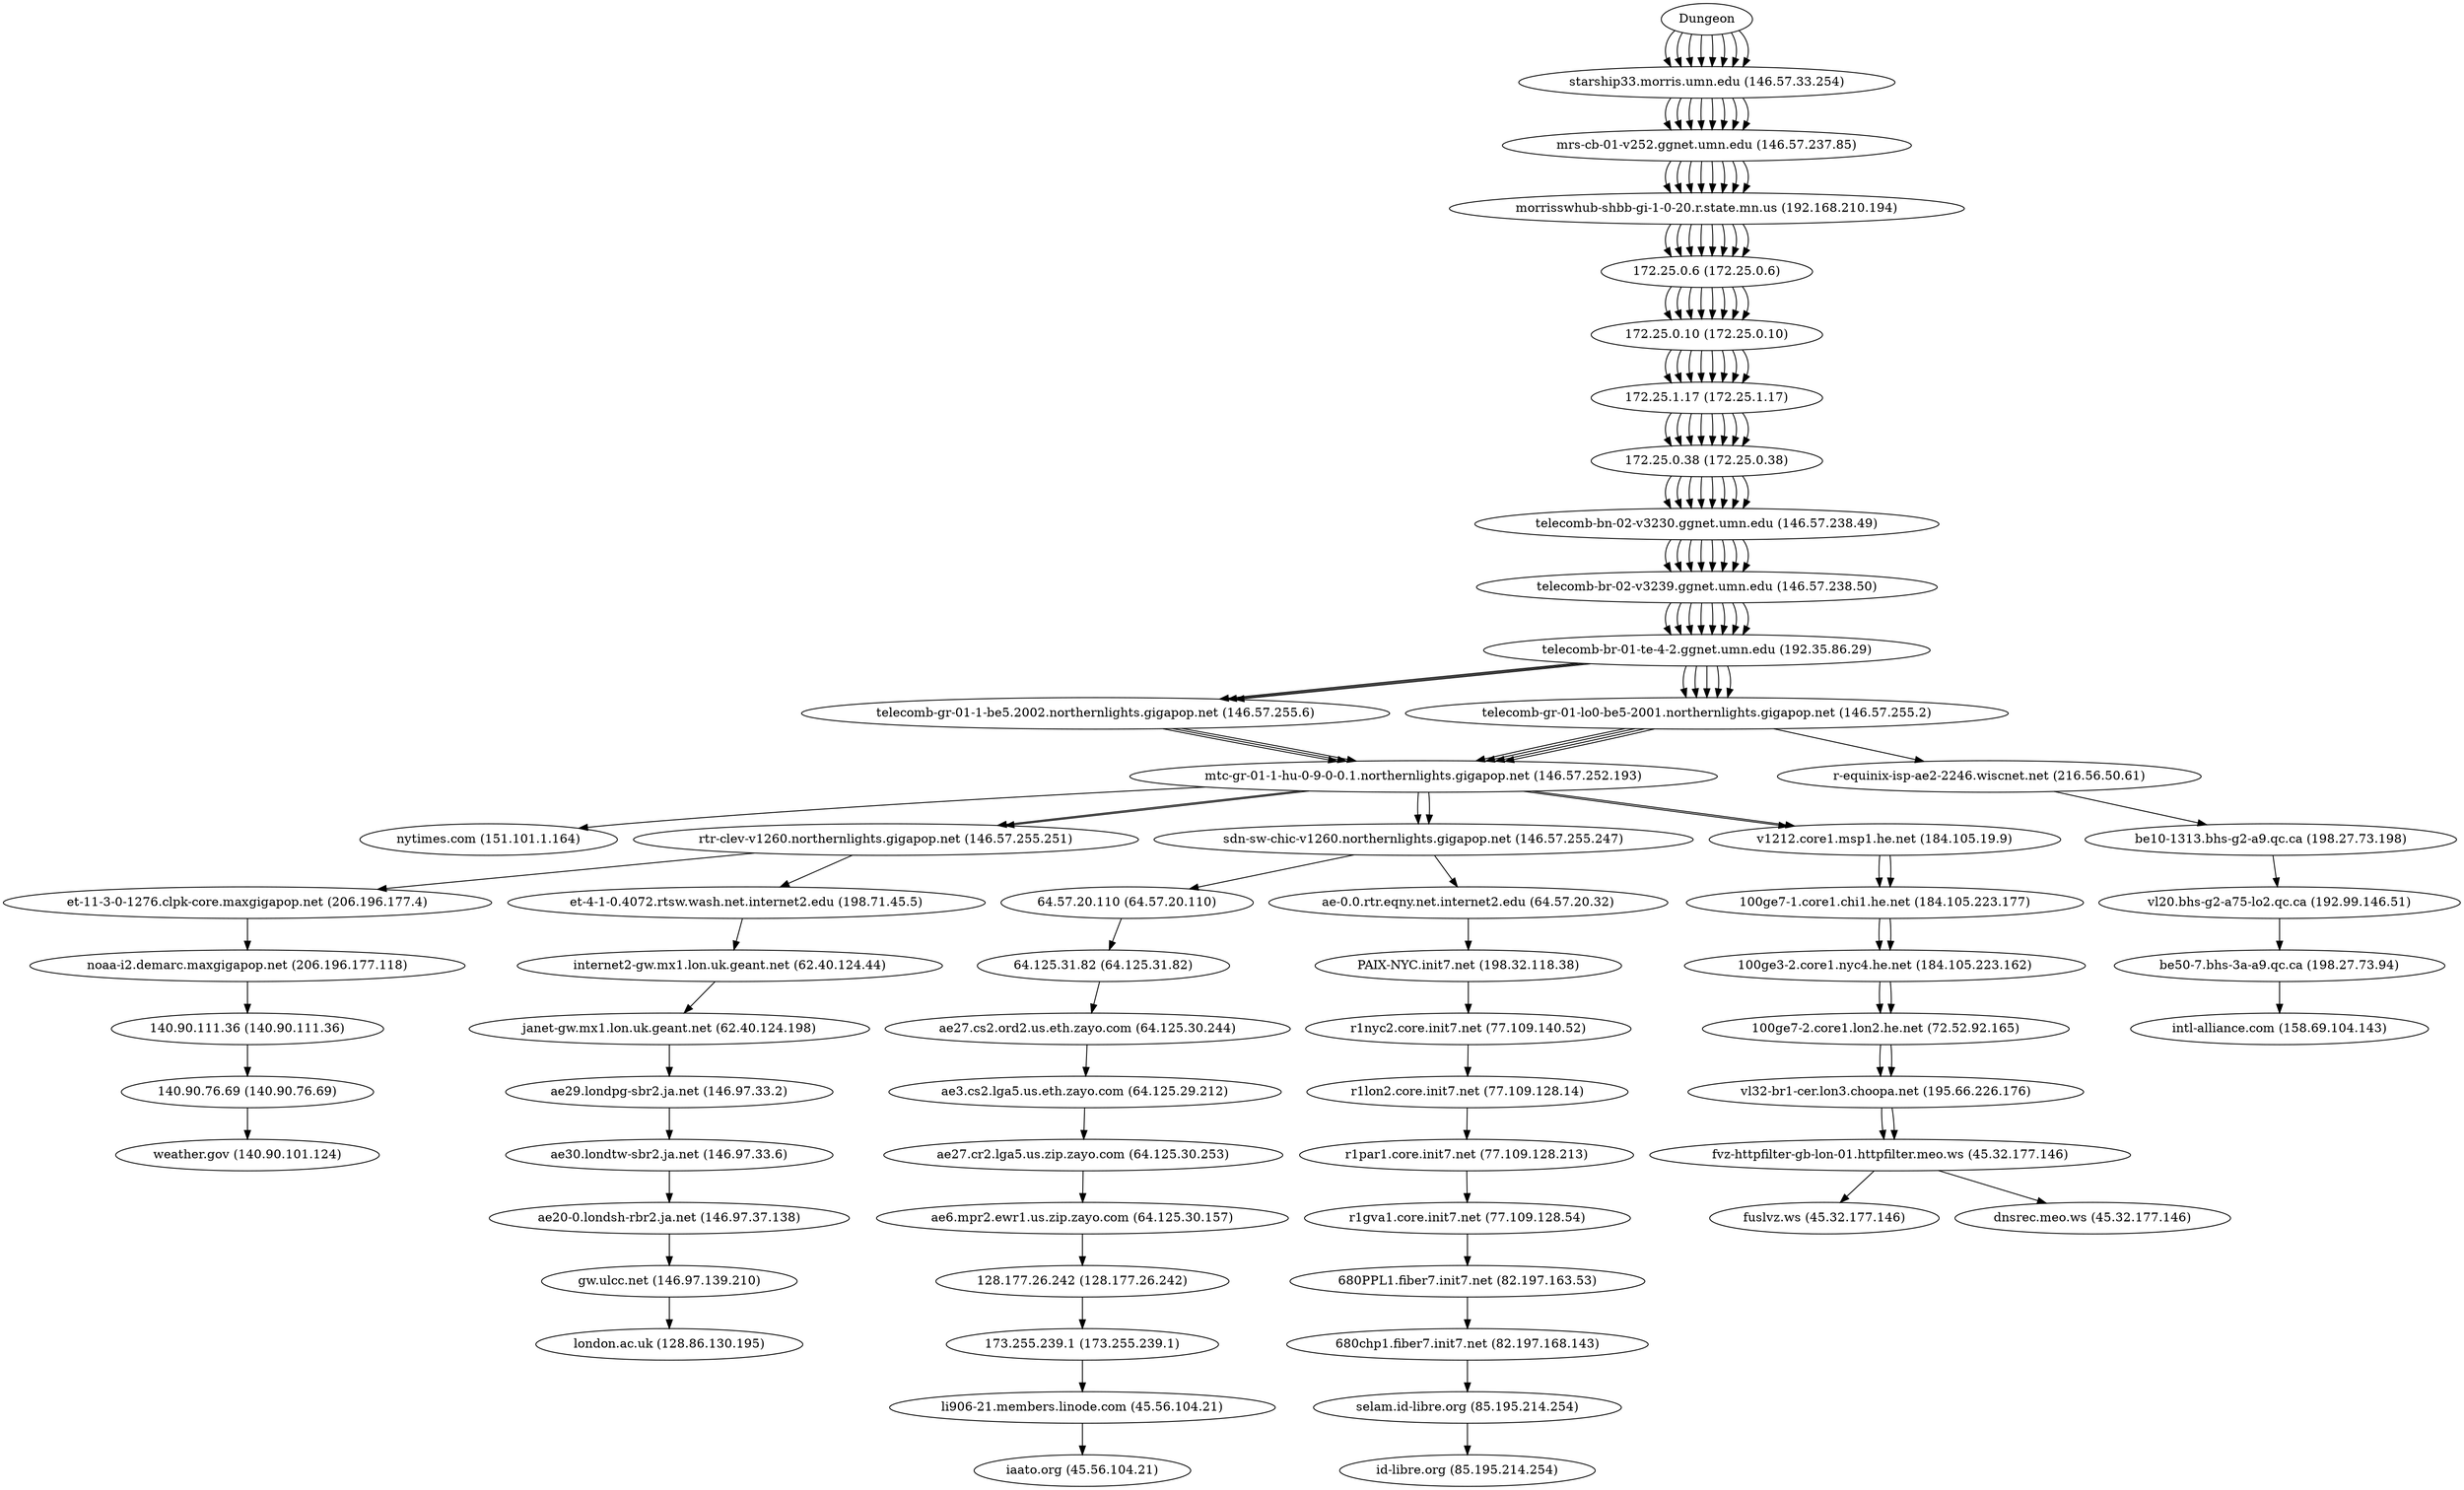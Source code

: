 digraph network {

// traceroute to nytimes.com (151.101.1.164), 60 hops max, 60 byte packets
"Dungeon" -> "starship33.morris.umn.edu (146.57.33.254)";
"starship33.morris.umn.edu (146.57.33.254)" -> "mrs-cb-01-v252.ggnet.umn.edu (146.57.237.85)";
"mrs-cb-01-v252.ggnet.umn.edu (146.57.237.85)" -> "morrisswhub-shbb-gi-1-0-20.r.state.mn.us (192.168.210.194)";
"morrisswhub-shbb-gi-1-0-20.r.state.mn.us (192.168.210.194)" -> "172.25.0.6 (172.25.0.6)";
"172.25.0.6 (172.25.0.6)" -> "172.25.0.10 (172.25.0.10)";
"172.25.0.10 (172.25.0.10)" -> "172.25.1.17 (172.25.1.17)";
"172.25.1.17 (172.25.1.17)" -> "172.25.0.38 (172.25.0.38)";
"172.25.0.38 (172.25.0.38)" -> "telecomb-bn-02-v3230.ggnet.umn.edu (146.57.238.49)";
"telecomb-bn-02-v3230.ggnet.umn.edu (146.57.238.49)" -> "telecomb-br-02-v3239.ggnet.umn.edu (146.57.238.50)";
"telecomb-br-02-v3239.ggnet.umn.edu (146.57.238.50)" -> "telecomb-br-01-te-4-2.ggnet.umn.edu (192.35.86.29)";
"telecomb-br-01-te-4-2.ggnet.umn.edu (192.35.86.29)" -> "telecomb-gr-01-1-be5.2002.northernlights.gigapop.net (146.57.255.6)";
"telecomb-gr-01-1-be5.2002.northernlights.gigapop.net (146.57.255.6)" -> "mtc-gr-01-1-hu-0-9-0-0.1.northernlights.gigapop.net (146.57.252.193)";
"mtc-gr-01-1-hu-0-9-0-0.1.northernlights.gigapop.net (146.57.252.193)" -> "nytimes.com (151.101.1.164)";

// traceroute to weather.gov (140.90.101.124), 60 hops max, 60 byte packets
"Dungeon" -> "starship33.morris.umn.edu (146.57.33.254)";
"starship33.morris.umn.edu (146.57.33.254)" -> "mrs-cb-01-v252.ggnet.umn.edu (146.57.237.85)";
"mrs-cb-01-v252.ggnet.umn.edu (146.57.237.85)" -> "morrisswhub-shbb-gi-1-0-20.r.state.mn.us (192.168.210.194)";
"morrisswhub-shbb-gi-1-0-20.r.state.mn.us (192.168.210.194)" -> "172.25.0.6 (172.25.0.6)";
"172.25.0.6 (172.25.0.6)" -> "172.25.0.10 (172.25.0.10)";
"172.25.0.10 (172.25.0.10)" -> "172.25.1.17 (172.25.1.17)";
"172.25.1.17 (172.25.1.17)" -> "172.25.0.38 (172.25.0.38)";
"172.25.0.38 (172.25.0.38)" -> "telecomb-bn-02-v3230.ggnet.umn.edu (146.57.238.49)";
"telecomb-bn-02-v3230.ggnet.umn.edu (146.57.238.49)" -> "telecomb-br-02-v3239.ggnet.umn.edu (146.57.238.50)";
"telecomb-br-02-v3239.ggnet.umn.edu (146.57.238.50)" -> "telecomb-br-01-te-4-2.ggnet.umn.edu (192.35.86.29)";
"telecomb-br-01-te-4-2.ggnet.umn.edu (192.35.86.29)" -> "telecomb-gr-01-1-be5.2002.northernlights.gigapop.net (146.57.255.6)";
"telecomb-gr-01-1-be5.2002.northernlights.gigapop.net (146.57.255.6)" -> "mtc-gr-01-1-hu-0-9-0-0.1.northernlights.gigapop.net (146.57.252.193)";
"mtc-gr-01-1-hu-0-9-0-0.1.northernlights.gigapop.net (146.57.252.193)" -> "rtr-clev-v1260.northernlights.gigapop.net (146.57.255.251)";
"rtr-clev-v1260.northernlights.gigapop.net (146.57.255.251)" -> "et-11-3-0-1276.clpk-core.maxgigapop.net (206.196.177.4)";
"et-11-3-0-1276.clpk-core.maxgigapop.net (206.196.177.4)" -> "noaa-i2.demarc.maxgigapop.net (206.196.177.118)";
"noaa-i2.demarc.maxgigapop.net (206.196.177.118)" -> "140.90.111.36 (140.90.111.36)";
"140.90.111.36 (140.90.111.36)" -> "140.90.76.69 (140.90.76.69)";
"140.90.76.69 (140.90.76.69)" -> "weather.gov (140.90.101.124)";

// traceroute to london.ac.uk (128.86.130.195), 60 hops max, 60 byte packets
"Dungeon" -> "starship33.morris.umn.edu (146.57.33.254)";
"starship33.morris.umn.edu (146.57.33.254)" -> "mrs-cb-01-v252.ggnet.umn.edu (146.57.237.85)";
"mrs-cb-01-v252.ggnet.umn.edu (146.57.237.85)" -> "morrisswhub-shbb-gi-1-0-20.r.state.mn.us (192.168.210.194)";
"morrisswhub-shbb-gi-1-0-20.r.state.mn.us (192.168.210.194)" -> "172.25.0.6 (172.25.0.6)";
"172.25.0.6 (172.25.0.6)" -> "172.25.0.10 (172.25.0.10)";
"172.25.0.10 (172.25.0.10)" -> "172.25.1.17 (172.25.1.17)";
"172.25.1.17 (172.25.1.17)" -> "172.25.0.38 (172.25.0.38)";
"172.25.0.38 (172.25.0.38)" -> "telecomb-bn-02-v3230.ggnet.umn.edu (146.57.238.49)";
"telecomb-bn-02-v3230.ggnet.umn.edu (146.57.238.49)" -> "telecomb-br-02-v3239.ggnet.umn.edu (146.57.238.50)";
"telecomb-br-02-v3239.ggnet.umn.edu (146.57.238.50)" -> "telecomb-br-01-te-4-2.ggnet.umn.edu (192.35.86.29)";
"telecomb-br-01-te-4-2.ggnet.umn.edu (192.35.86.29)" -> "telecomb-gr-01-1-be5.2002.northernlights.gigapop.net (146.57.255.6)";
"telecomb-gr-01-1-be5.2002.northernlights.gigapop.net (146.57.255.6)" -> "mtc-gr-01-1-hu-0-9-0-0.1.northernlights.gigapop.net (146.57.252.193)";
"mtc-gr-01-1-hu-0-9-0-0.1.northernlights.gigapop.net (146.57.252.193)" -> "rtr-clev-v1260.northernlights.gigapop.net (146.57.255.251)";
"rtr-clev-v1260.northernlights.gigapop.net (146.57.255.251)" -> "et-4-1-0.4072.rtsw.wash.net.internet2.edu (198.71.45.5)";
"et-4-1-0.4072.rtsw.wash.net.internet2.edu (198.71.45.5)" -> "internet2-gw.mx1.lon.uk.geant.net (62.40.124.44)";
"internet2-gw.mx1.lon.uk.geant.net (62.40.124.44)" -> "janet-gw.mx1.lon.uk.geant.net (62.40.124.198)";
"janet-gw.mx1.lon.uk.geant.net (62.40.124.198)" -> "ae29.londpg-sbr2.ja.net (146.97.33.2)";
"ae29.londpg-sbr2.ja.net (146.97.33.2)" -> "ae30.londtw-sbr2.ja.net (146.97.33.6)";
"ae30.londtw-sbr2.ja.net (146.97.33.6)" -> "ae20-0.londsh-rbr2.ja.net (146.97.37.138)";
"ae20-0.londsh-rbr2.ja.net (146.97.37.138)" -> "gw.ulcc.net (146.97.139.210)";
"gw.ulcc.net (146.97.139.210)" -> "london.ac.uk (128.86.130.195)";

// traceroute to iaato.org (45.56.104.21), 60 hops max, 60 byte packets
"Dungeon" -> "starship33.morris.umn.edu (146.57.33.254)";
"starship33.morris.umn.edu (146.57.33.254)" -> "mrs-cb-01-v252.ggnet.umn.edu (146.57.237.85)";
"mrs-cb-01-v252.ggnet.umn.edu (146.57.237.85)" -> "morrisswhub-shbb-gi-1-0-20.r.state.mn.us (192.168.210.194)";
"morrisswhub-shbb-gi-1-0-20.r.state.mn.us (192.168.210.194)" -> "172.25.0.6 (172.25.0.6)";
"172.25.0.6 (172.25.0.6)" -> "172.25.0.10 (172.25.0.10)";
"172.25.0.10 (172.25.0.10)" -> "172.25.1.17 (172.25.1.17)";
"172.25.1.17 (172.25.1.17)" -> "172.25.0.38 (172.25.0.38)";
"172.25.0.38 (172.25.0.38)" -> "telecomb-bn-02-v3230.ggnet.umn.edu (146.57.238.49)";
"telecomb-bn-02-v3230.ggnet.umn.edu (146.57.238.49)" -> "telecomb-br-02-v3239.ggnet.umn.edu (146.57.238.50)";
"telecomb-br-02-v3239.ggnet.umn.edu (146.57.238.50)" -> "telecomb-br-01-te-4-2.ggnet.umn.edu (192.35.86.29)";
"telecomb-br-01-te-4-2.ggnet.umn.edu (192.35.86.29)" -> "telecomb-gr-01-lo0-be5-2001.northernlights.gigapop.net (146.57.255.2)";
"telecomb-gr-01-lo0-be5-2001.northernlights.gigapop.net (146.57.255.2)" -> "mtc-gr-01-1-hu-0-9-0-0.1.northernlights.gigapop.net (146.57.252.193)";
"mtc-gr-01-1-hu-0-9-0-0.1.northernlights.gigapop.net (146.57.252.193)" -> "sdn-sw-chic-v1260.northernlights.gigapop.net (146.57.255.247)";
"sdn-sw-chic-v1260.northernlights.gigapop.net (146.57.255.247)" -> "64.57.20.110 (64.57.20.110)";
"64.57.20.110 (64.57.20.110)" -> "64.125.31.82 (64.125.31.82)";
"64.125.31.82 (64.125.31.82)" -> "ae27.cs2.ord2.us.eth.zayo.com (64.125.30.244)";
"ae27.cs2.ord2.us.eth.zayo.com (64.125.30.244)" -> "ae3.cs2.lga5.us.eth.zayo.com (64.125.29.212)";
"ae3.cs2.lga5.us.eth.zayo.com (64.125.29.212)" -> "ae27.cr2.lga5.us.zip.zayo.com (64.125.30.253)";
"ae27.cr2.lga5.us.zip.zayo.com (64.125.30.253)" -> "ae6.mpr2.ewr1.us.zip.zayo.com (64.125.30.157)";
"ae6.mpr2.ewr1.us.zip.zayo.com (64.125.30.157)" -> "128.177.26.242 (128.177.26.242)";
"128.177.26.242 (128.177.26.242)" -> "173.255.239.1 (173.255.239.1)";
"173.255.239.1 (173.255.239.1)" -> "li906-21.members.linode.com (45.56.104.21)";
"li906-21.members.linode.com (45.56.104.21)" -> "iaato.org (45.56.104.21)";

// traceroute to intl-alliance.com (158.69.104.143), 60 hops max, 60 byte packets
"Dungeon" -> "starship33.morris.umn.edu (146.57.33.254)";
"starship33.morris.umn.edu (146.57.33.254)" -> "mrs-cb-01-v252.ggnet.umn.edu (146.57.237.85)";
"mrs-cb-01-v252.ggnet.umn.edu (146.57.237.85)" -> "morrisswhub-shbb-gi-1-0-20.r.state.mn.us (192.168.210.194)";
"morrisswhub-shbb-gi-1-0-20.r.state.mn.us (192.168.210.194)" -> "172.25.0.6 (172.25.0.6)";
"172.25.0.6 (172.25.0.6)" -> "172.25.0.10 (172.25.0.10)";
"172.25.0.10 (172.25.0.10)" -> "172.25.1.17 (172.25.1.17)";
"172.25.1.17 (172.25.1.17)" -> "172.25.0.38 (172.25.0.38)";
"172.25.0.38 (172.25.0.38)" -> "telecomb-bn-02-v3230.ggnet.umn.edu (146.57.238.49)";
"telecomb-bn-02-v3230.ggnet.umn.edu (146.57.238.49)" -> "telecomb-br-02-v3239.ggnet.umn.edu (146.57.238.50)";
"telecomb-br-02-v3239.ggnet.umn.edu (146.57.238.50)" -> "telecomb-br-01-te-4-2.ggnet.umn.edu (192.35.86.29)";
"telecomb-br-01-te-4-2.ggnet.umn.edu (192.35.86.29)" -> "telecomb-gr-01-lo0-be5-2001.northernlights.gigapop.net (146.57.255.2)";
"telecomb-gr-01-lo0-be5-2001.northernlights.gigapop.net (146.57.255.2)" -> "r-equinix-isp-ae2-2246.wiscnet.net (216.56.50.61)";
"r-equinix-isp-ae2-2246.wiscnet.net (216.56.50.61)" -> "be10-1313.bhs-g2-a9.qc.ca (198.27.73.198)";
"be10-1313.bhs-g2-a9.qc.ca (198.27.73.198)" -> "vl20.bhs-g2-a75-lo2.qc.ca (192.99.146.51)";
"vl20.bhs-g2-a75-lo2.qc.ca (192.99.146.51)" -> "be50-7.bhs-3a-a9.qc.ca (198.27.73.94)";
"be50-7.bhs-3a-a9.qc.ca (198.27.73.94)" -> "intl-alliance.com (158.69.104.143)";

// traceroute to fuslvz.ws (45.32.177.146), 60 hops max, 60 byte packets
"Dungeon" -> "starship33.morris.umn.edu (146.57.33.254)";
"starship33.morris.umn.edu (146.57.33.254)" -> "mrs-cb-01-v252.ggnet.umn.edu (146.57.237.85)";
"mrs-cb-01-v252.ggnet.umn.edu (146.57.237.85)" -> "morrisswhub-shbb-gi-1-0-20.r.state.mn.us (192.168.210.194)";
"morrisswhub-shbb-gi-1-0-20.r.state.mn.us (192.168.210.194)" -> "172.25.0.6 (172.25.0.6)";
"172.25.0.6 (172.25.0.6)" -> "172.25.0.10 (172.25.0.10)";
"172.25.0.10 (172.25.0.10)" -> "172.25.1.17 (172.25.1.17)";
"172.25.1.17 (172.25.1.17)" -> "172.25.0.38 (172.25.0.38)";
"172.25.0.38 (172.25.0.38)" -> "telecomb-bn-02-v3230.ggnet.umn.edu (146.57.238.49)";
"telecomb-bn-02-v3230.ggnet.umn.edu (146.57.238.49)" -> "telecomb-br-02-v3239.ggnet.umn.edu (146.57.238.50)";
"telecomb-br-02-v3239.ggnet.umn.edu (146.57.238.50)" -> "telecomb-br-01-te-4-2.ggnet.umn.edu (192.35.86.29)";
"telecomb-br-01-te-4-2.ggnet.umn.edu (192.35.86.29)" -> "telecomb-gr-01-lo0-be5-2001.northernlights.gigapop.net (146.57.255.2)";
"telecomb-gr-01-lo0-be5-2001.northernlights.gigapop.net (146.57.255.2)" -> "mtc-gr-01-1-hu-0-9-0-0.1.northernlights.gigapop.net (146.57.252.193)";
"mtc-gr-01-1-hu-0-9-0-0.1.northernlights.gigapop.net (146.57.252.193)" -> "v1212.core1.msp1.he.net (184.105.19.9)";
"v1212.core1.msp1.he.net (184.105.19.9)" -> "100ge7-1.core1.chi1.he.net (184.105.223.177)";
"100ge7-1.core1.chi1.he.net (184.105.223.177)" -> "100ge3-2.core1.nyc4.he.net (184.105.223.162)";
"100ge3-2.core1.nyc4.he.net (184.105.223.162)" -> "100ge7-2.core1.lon2.he.net (72.52.92.165)";
"100ge7-2.core1.lon2.he.net (72.52.92.165)" -> "vl32-br1-cer.lon3.choopa.net (195.66.226.176)";
"vl32-br1-cer.lon3.choopa.net (195.66.226.176)" -> "fvz-httpfilter-gb-lon-01.httpfilter.meo.ws (45.32.177.146)";
"fvz-httpfilter-gb-lon-01.httpfilter.meo.ws (45.32.177.146)" -> "fuslvz.ws (45.32.177.146)";

// traceroute to dnsrec.meo.ws (45.32.177.146), 60 hops max, 60 byte packets
"Dungeon" -> "starship33.morris.umn.edu (146.57.33.254)";
"starship33.morris.umn.edu (146.57.33.254)" -> "mrs-cb-01-v252.ggnet.umn.edu (146.57.237.85)";
"mrs-cb-01-v252.ggnet.umn.edu (146.57.237.85)" -> "morrisswhub-shbb-gi-1-0-20.r.state.mn.us (192.168.210.194)";
"morrisswhub-shbb-gi-1-0-20.r.state.mn.us (192.168.210.194)" -> "172.25.0.6 (172.25.0.6)";
"172.25.0.6 (172.25.0.6)" -> "172.25.0.10 (172.25.0.10)";
"172.25.0.10 (172.25.0.10)" -> "172.25.1.17 (172.25.1.17)";
"172.25.1.17 (172.25.1.17)" -> "172.25.0.38 (172.25.0.38)";
"172.25.0.38 (172.25.0.38)" -> "telecomb-bn-02-v3230.ggnet.umn.edu (146.57.238.49)";
"telecomb-bn-02-v3230.ggnet.umn.edu (146.57.238.49)" -> "telecomb-br-02-v3239.ggnet.umn.edu (146.57.238.50)";
"telecomb-br-02-v3239.ggnet.umn.edu (146.57.238.50)" -> "telecomb-br-01-te-4-2.ggnet.umn.edu (192.35.86.29)";
"telecomb-br-01-te-4-2.ggnet.umn.edu (192.35.86.29)" -> "telecomb-gr-01-lo0-be5-2001.northernlights.gigapop.net (146.57.255.2)";
"telecomb-gr-01-lo0-be5-2001.northernlights.gigapop.net (146.57.255.2)" -> "mtc-gr-01-1-hu-0-9-0-0.1.northernlights.gigapop.net (146.57.252.193)";
"mtc-gr-01-1-hu-0-9-0-0.1.northernlights.gigapop.net (146.57.252.193)" -> "v1212.core1.msp1.he.net (184.105.19.9)";
"v1212.core1.msp1.he.net (184.105.19.9)" -> "100ge7-1.core1.chi1.he.net (184.105.223.177)";
"100ge7-1.core1.chi1.he.net (184.105.223.177)" -> "100ge3-2.core1.nyc4.he.net (184.105.223.162)";
"100ge3-2.core1.nyc4.he.net (184.105.223.162)" -> "100ge7-2.core1.lon2.he.net (72.52.92.165)";
"100ge7-2.core1.lon2.he.net (72.52.92.165)" -> "vl32-br1-cer.lon3.choopa.net (195.66.226.176)";
"vl32-br1-cer.lon3.choopa.net (195.66.226.176)" -> "fvz-httpfilter-gb-lon-01.httpfilter.meo.ws (45.32.177.146)";
"fvz-httpfilter-gb-lon-01.httpfilter.meo.ws (45.32.177.146)" -> "dnsrec.meo.ws (45.32.177.146)";

// traceroute to id-libre.org (85.195.214.254), 60 hops max, 60 byte packets
"Dungeon" -> "starship33.morris.umn.edu (146.57.33.254)";
"starship33.morris.umn.edu (146.57.33.254)" -> "mrs-cb-01-v252.ggnet.umn.edu (146.57.237.85)";
"mrs-cb-01-v252.ggnet.umn.edu (146.57.237.85)" -> "morrisswhub-shbb-gi-1-0-20.r.state.mn.us (192.168.210.194)";
"morrisswhub-shbb-gi-1-0-20.r.state.mn.us (192.168.210.194)" -> "172.25.0.6 (172.25.0.6)";
"172.25.0.6 (172.25.0.6)" -> "172.25.0.10 (172.25.0.10)";
"172.25.0.10 (172.25.0.10)" -> "172.25.1.17 (172.25.1.17)";
"172.25.1.17 (172.25.1.17)" -> "172.25.0.38 (172.25.0.38)";
"172.25.0.38 (172.25.0.38)" -> "telecomb-bn-02-v3230.ggnet.umn.edu (146.57.238.49)";
"telecomb-bn-02-v3230.ggnet.umn.edu (146.57.238.49)" -> "telecomb-br-02-v3239.ggnet.umn.edu (146.57.238.50)";
"telecomb-br-02-v3239.ggnet.umn.edu (146.57.238.50)" -> "telecomb-br-01-te-4-2.ggnet.umn.edu (192.35.86.29)";
"telecomb-br-01-te-4-2.ggnet.umn.edu (192.35.86.29)" -> "telecomb-gr-01-lo0-be5-2001.northernlights.gigapop.net (146.57.255.2)";
"telecomb-gr-01-lo0-be5-2001.northernlights.gigapop.net (146.57.255.2)" -> "mtc-gr-01-1-hu-0-9-0-0.1.northernlights.gigapop.net (146.57.252.193)";
"mtc-gr-01-1-hu-0-9-0-0.1.northernlights.gigapop.net (146.57.252.193)" -> "sdn-sw-chic-v1260.northernlights.gigapop.net (146.57.255.247)";
"sdn-sw-chic-v1260.northernlights.gigapop.net (146.57.255.247)" -> "ae-0.0.rtr.eqny.net.internet2.edu (64.57.20.32)";
"ae-0.0.rtr.eqny.net.internet2.edu (64.57.20.32)" -> "PAIX-NYC.init7.net (198.32.118.38)";
"PAIX-NYC.init7.net (198.32.118.38)" -> "r1nyc2.core.init7.net (77.109.140.52)";
"r1nyc2.core.init7.net (77.109.140.52)" -> "r1lon2.core.init7.net (77.109.128.14)";
"r1lon2.core.init7.net (77.109.128.14)" -> "r1par1.core.init7.net (77.109.128.213)";
"r1par1.core.init7.net (77.109.128.213)" -> "r1gva1.core.init7.net (77.109.128.54)";
"r1gva1.core.init7.net (77.109.128.54)" -> "680PPL1.fiber7.init7.net (82.197.163.53)";
"680PPL1.fiber7.init7.net (82.197.163.53)" -> "680chp1.fiber7.init7.net (82.197.168.143)";
"680chp1.fiber7.init7.net (82.197.168.143)" -> "selam.id-libre.org (85.195.214.254)";
"selam.id-libre.org (85.195.214.254)" -> "id-libre.org (85.195.214.254)";
}
